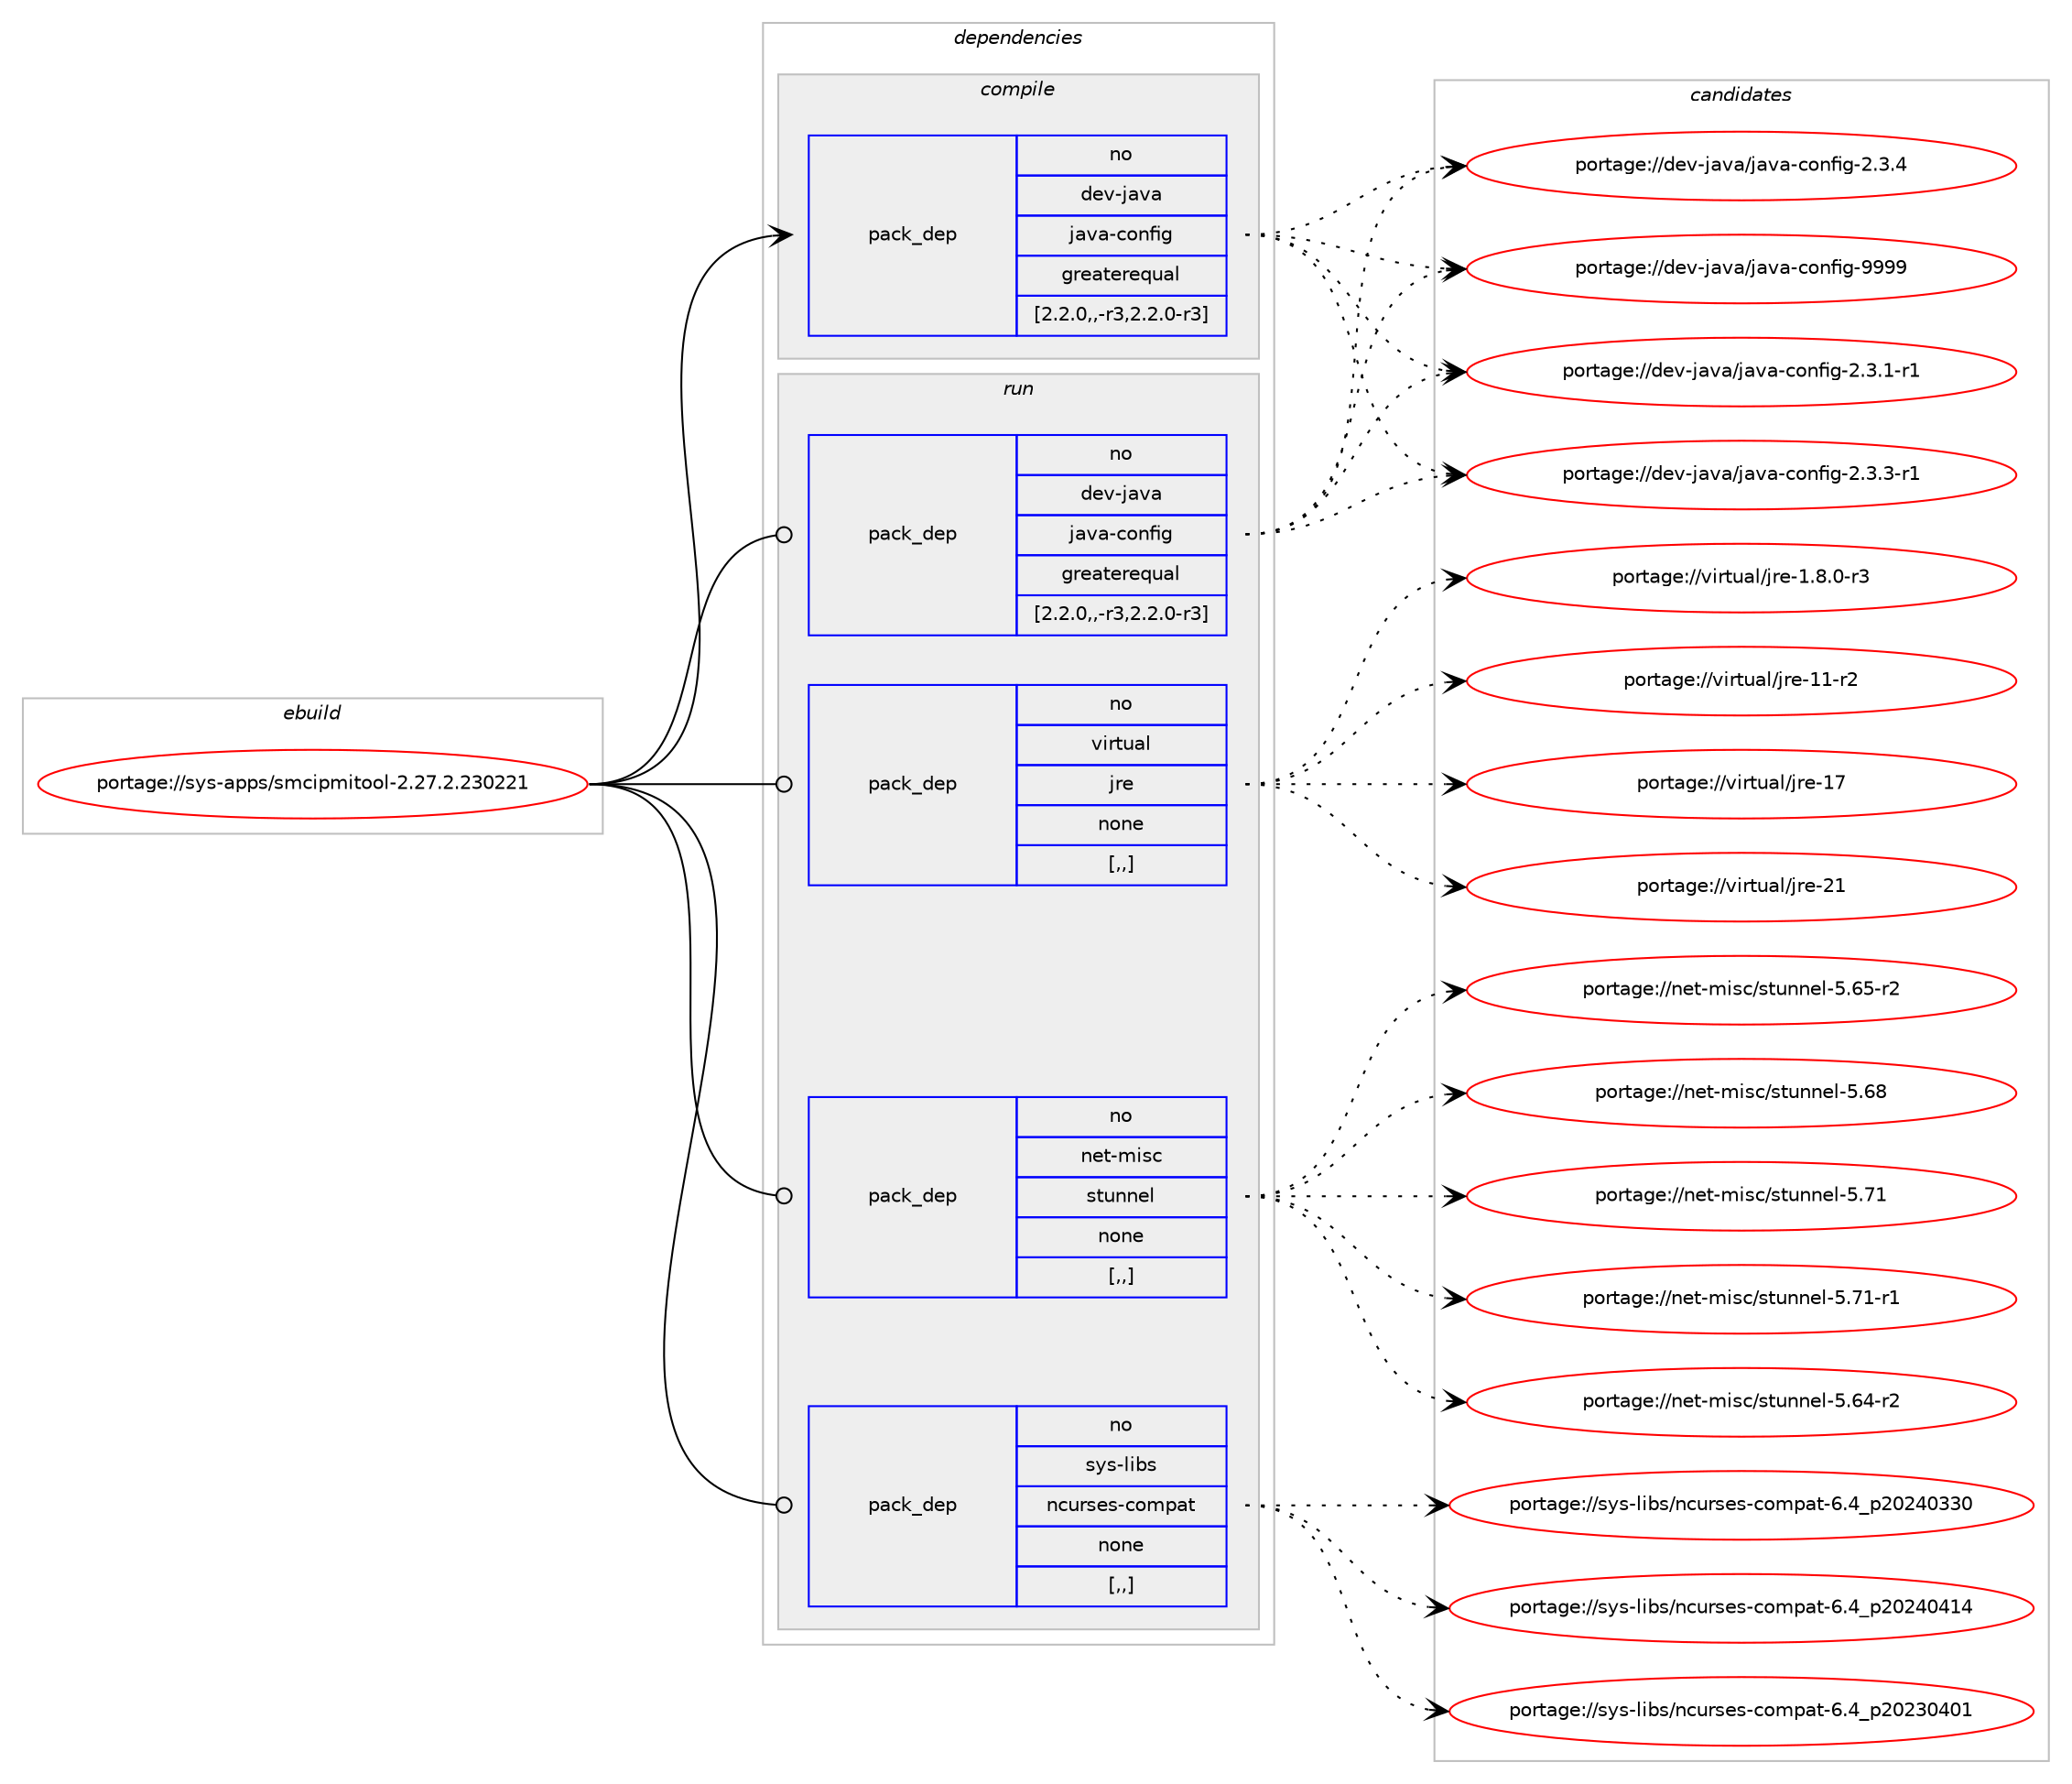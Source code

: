 digraph prolog {

# *************
# Graph options
# *************

newrank=true;
concentrate=true;
compound=true;
graph [rankdir=LR,fontname=Helvetica,fontsize=10,ranksep=1.5];#, ranksep=2.5, nodesep=0.2];
edge  [arrowhead=vee];
node  [fontname=Helvetica,fontsize=10];

# **********
# The ebuild
# **********

subgraph cluster_leftcol {
color=gray;
rank=same;
label=<<i>ebuild</i>>;
id [label="portage://sys-apps/smcipmitool-2.27.2.230221", color=red, width=4, href="../sys-apps/smcipmitool-2.27.2.230221.svg"];
}

# ****************
# The dependencies
# ****************

subgraph cluster_midcol {
color=gray;
label=<<i>dependencies</i>>;
subgraph cluster_compile {
fillcolor="#eeeeee";
style=filled;
label=<<i>compile</i>>;
subgraph pack301412 {
dependency413588 [label=<<TABLE BORDER="0" CELLBORDER="1" CELLSPACING="0" CELLPADDING="4" WIDTH="220"><TR><TD ROWSPAN="6" CELLPADDING="30">pack_dep</TD></TR><TR><TD WIDTH="110">no</TD></TR><TR><TD>dev-java</TD></TR><TR><TD>java-config</TD></TR><TR><TD>greaterequal</TD></TR><TR><TD>[2.2.0,,-r3,2.2.0-r3]</TD></TR></TABLE>>, shape=none, color=blue];
}
id:e -> dependency413588:w [weight=20,style="solid",arrowhead="vee"];
}
subgraph cluster_compileandrun {
fillcolor="#eeeeee";
style=filled;
label=<<i>compile and run</i>>;
}
subgraph cluster_run {
fillcolor="#eeeeee";
style=filled;
label=<<i>run</i>>;
subgraph pack301413 {
dependency413589 [label=<<TABLE BORDER="0" CELLBORDER="1" CELLSPACING="0" CELLPADDING="4" WIDTH="220"><TR><TD ROWSPAN="6" CELLPADDING="30">pack_dep</TD></TR><TR><TD WIDTH="110">no</TD></TR><TR><TD>dev-java</TD></TR><TR><TD>java-config</TD></TR><TR><TD>greaterequal</TD></TR><TR><TD>[2.2.0,,-r3,2.2.0-r3]</TD></TR></TABLE>>, shape=none, color=blue];
}
id:e -> dependency413589:w [weight=20,style="solid",arrowhead="odot"];
subgraph pack301414 {
dependency413590 [label=<<TABLE BORDER="0" CELLBORDER="1" CELLSPACING="0" CELLPADDING="4" WIDTH="220"><TR><TD ROWSPAN="6" CELLPADDING="30">pack_dep</TD></TR><TR><TD WIDTH="110">no</TD></TR><TR><TD>net-misc</TD></TR><TR><TD>stunnel</TD></TR><TR><TD>none</TD></TR><TR><TD>[,,]</TD></TR></TABLE>>, shape=none, color=blue];
}
id:e -> dependency413590:w [weight=20,style="solid",arrowhead="odot"];
subgraph pack301415 {
dependency413591 [label=<<TABLE BORDER="0" CELLBORDER="1" CELLSPACING="0" CELLPADDING="4" WIDTH="220"><TR><TD ROWSPAN="6" CELLPADDING="30">pack_dep</TD></TR><TR><TD WIDTH="110">no</TD></TR><TR><TD>sys-libs</TD></TR><TR><TD>ncurses-compat</TD></TR><TR><TD>none</TD></TR><TR><TD>[,,]</TD></TR></TABLE>>, shape=none, color=blue];
}
id:e -> dependency413591:w [weight=20,style="solid",arrowhead="odot"];
subgraph pack301416 {
dependency413592 [label=<<TABLE BORDER="0" CELLBORDER="1" CELLSPACING="0" CELLPADDING="4" WIDTH="220"><TR><TD ROWSPAN="6" CELLPADDING="30">pack_dep</TD></TR><TR><TD WIDTH="110">no</TD></TR><TR><TD>virtual</TD></TR><TR><TD>jre</TD></TR><TR><TD>none</TD></TR><TR><TD>[,,]</TD></TR></TABLE>>, shape=none, color=blue];
}
id:e -> dependency413592:w [weight=20,style="solid",arrowhead="odot"];
}
}

# **************
# The candidates
# **************

subgraph cluster_choices {
rank=same;
color=gray;
label=<<i>candidates</i>>;

subgraph choice301412 {
color=black;
nodesep=1;
choice10010111845106971189747106971189745991111101021051034550465146494511449 [label="portage://dev-java/java-config-2.3.1-r1", color=red, width=4,href="../dev-java/java-config-2.3.1-r1.svg"];
choice10010111845106971189747106971189745991111101021051034550465146514511449 [label="portage://dev-java/java-config-2.3.3-r1", color=red, width=4,href="../dev-java/java-config-2.3.3-r1.svg"];
choice1001011184510697118974710697118974599111110102105103455046514652 [label="portage://dev-java/java-config-2.3.4", color=red, width=4,href="../dev-java/java-config-2.3.4.svg"];
choice10010111845106971189747106971189745991111101021051034557575757 [label="portage://dev-java/java-config-9999", color=red, width=4,href="../dev-java/java-config-9999.svg"];
dependency413588:e -> choice10010111845106971189747106971189745991111101021051034550465146494511449:w [style=dotted,weight="100"];
dependency413588:e -> choice10010111845106971189747106971189745991111101021051034550465146514511449:w [style=dotted,weight="100"];
dependency413588:e -> choice1001011184510697118974710697118974599111110102105103455046514652:w [style=dotted,weight="100"];
dependency413588:e -> choice10010111845106971189747106971189745991111101021051034557575757:w [style=dotted,weight="100"];
}
subgraph choice301413 {
color=black;
nodesep=1;
choice10010111845106971189747106971189745991111101021051034550465146494511449 [label="portage://dev-java/java-config-2.3.1-r1", color=red, width=4,href="../dev-java/java-config-2.3.1-r1.svg"];
choice10010111845106971189747106971189745991111101021051034550465146514511449 [label="portage://dev-java/java-config-2.3.3-r1", color=red, width=4,href="../dev-java/java-config-2.3.3-r1.svg"];
choice1001011184510697118974710697118974599111110102105103455046514652 [label="portage://dev-java/java-config-2.3.4", color=red, width=4,href="../dev-java/java-config-2.3.4.svg"];
choice10010111845106971189747106971189745991111101021051034557575757 [label="portage://dev-java/java-config-9999", color=red, width=4,href="../dev-java/java-config-9999.svg"];
dependency413589:e -> choice10010111845106971189747106971189745991111101021051034550465146494511449:w [style=dotted,weight="100"];
dependency413589:e -> choice10010111845106971189747106971189745991111101021051034550465146514511449:w [style=dotted,weight="100"];
dependency413589:e -> choice1001011184510697118974710697118974599111110102105103455046514652:w [style=dotted,weight="100"];
dependency413589:e -> choice10010111845106971189747106971189745991111101021051034557575757:w [style=dotted,weight="100"];
}
subgraph choice301414 {
color=black;
nodesep=1;
choice11010111645109105115994711511611711011010110845534654524511450 [label="portage://net-misc/stunnel-5.64-r2", color=red, width=4,href="../net-misc/stunnel-5.64-r2.svg"];
choice11010111645109105115994711511611711011010110845534654534511450 [label="portage://net-misc/stunnel-5.65-r2", color=red, width=4,href="../net-misc/stunnel-5.65-r2.svg"];
choice1101011164510910511599471151161171101101011084553465456 [label="portage://net-misc/stunnel-5.68", color=red, width=4,href="../net-misc/stunnel-5.68.svg"];
choice1101011164510910511599471151161171101101011084553465549 [label="portage://net-misc/stunnel-5.71", color=red, width=4,href="../net-misc/stunnel-5.71.svg"];
choice11010111645109105115994711511611711011010110845534655494511449 [label="portage://net-misc/stunnel-5.71-r1", color=red, width=4,href="../net-misc/stunnel-5.71-r1.svg"];
dependency413590:e -> choice11010111645109105115994711511611711011010110845534654524511450:w [style=dotted,weight="100"];
dependency413590:e -> choice11010111645109105115994711511611711011010110845534654534511450:w [style=dotted,weight="100"];
dependency413590:e -> choice1101011164510910511599471151161171101101011084553465456:w [style=dotted,weight="100"];
dependency413590:e -> choice1101011164510910511599471151161171101101011084553465549:w [style=dotted,weight="100"];
dependency413590:e -> choice11010111645109105115994711511611711011010110845534655494511449:w [style=dotted,weight="100"];
}
subgraph choice301415 {
color=black;
nodesep=1;
choice1151211154510810598115471109911711411510111545991111091129711645544652951125048505148524849 [label="portage://sys-libs/ncurses-compat-6.4_p20230401", color=red, width=4,href="../sys-libs/ncurses-compat-6.4_p20230401.svg"];
choice1151211154510810598115471109911711411510111545991111091129711645544652951125048505248515148 [label="portage://sys-libs/ncurses-compat-6.4_p20240330", color=red, width=4,href="../sys-libs/ncurses-compat-6.4_p20240330.svg"];
choice1151211154510810598115471109911711411510111545991111091129711645544652951125048505248524952 [label="portage://sys-libs/ncurses-compat-6.4_p20240414", color=red, width=4,href="../sys-libs/ncurses-compat-6.4_p20240414.svg"];
dependency413591:e -> choice1151211154510810598115471109911711411510111545991111091129711645544652951125048505148524849:w [style=dotted,weight="100"];
dependency413591:e -> choice1151211154510810598115471109911711411510111545991111091129711645544652951125048505248515148:w [style=dotted,weight="100"];
dependency413591:e -> choice1151211154510810598115471109911711411510111545991111091129711645544652951125048505248524952:w [style=dotted,weight="100"];
}
subgraph choice301416 {
color=black;
nodesep=1;
choice11810511411611797108471061141014549465646484511451 [label="portage://virtual/jre-1.8.0-r3", color=red, width=4,href="../virtual/jre-1.8.0-r3.svg"];
choice11810511411611797108471061141014549494511450 [label="portage://virtual/jre-11-r2", color=red, width=4,href="../virtual/jre-11-r2.svg"];
choice1181051141161179710847106114101454955 [label="portage://virtual/jre-17", color=red, width=4,href="../virtual/jre-17.svg"];
choice1181051141161179710847106114101455049 [label="portage://virtual/jre-21", color=red, width=4,href="../virtual/jre-21.svg"];
dependency413592:e -> choice11810511411611797108471061141014549465646484511451:w [style=dotted,weight="100"];
dependency413592:e -> choice11810511411611797108471061141014549494511450:w [style=dotted,weight="100"];
dependency413592:e -> choice1181051141161179710847106114101454955:w [style=dotted,weight="100"];
dependency413592:e -> choice1181051141161179710847106114101455049:w [style=dotted,weight="100"];
}
}

}
